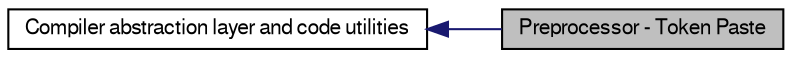 digraph structs
{
  edge [fontname="FreeSans",fontsize="10",labelfontname="FreeSans",labelfontsize="10"];
  node [fontname="FreeSans",fontsize="10",shape=record];
  rankdir=LR;
  Node1 [label="Compiler abstraction layer and code utilities",height=0.2,width=0.4,color="black", fillcolor="white", style="filled",URL="$group__group__avr32__utils.html",tooltip="Compiler abstraction layer and code utilities for 32-bit AVR."];
  Node0 [label="Preprocessor - Token Paste",height=0.2,width=0.4,color="black", fillcolor="grey75", style="filled" fontcolor="black"];
  Node1->Node0 [shape=plaintext, color="midnightblue", dir="back", style="solid"];
}

